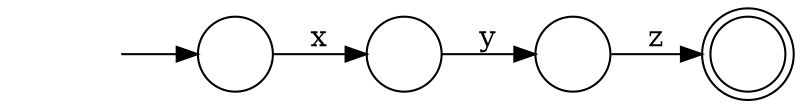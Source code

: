 digraph Automaton {
  rankdir = LR;
  0 [shape=circle,label=""];
  initial [shape=plaintext,label=""];
  initial -> 0
  0 -> 1 [label="x"]
  1 [shape=circle,label=""];
  1 -> 2 [label="y"]
  2 [shape=circle,label=""];
  2 -> 3 [label="z"]
  3 [shape=doublecircle,label=""];
}
